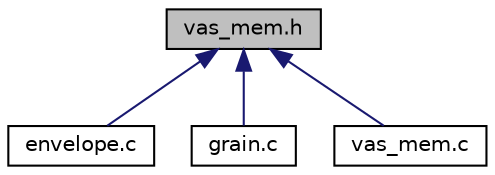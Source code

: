 digraph "vas_mem.h"
{
 // LATEX_PDF_SIZE
  edge [fontname="Helvetica",fontsize="10",labelfontname="Helvetica",labelfontsize="10"];
  node [fontname="Helvetica",fontsize="10",shape=record];
  Node1 [label="vas_mem.h",height=0.2,width=0.4,color="black", fillcolor="grey75", style="filled", fontcolor="black",tooltip="Utilties for dynamic memory allocation     Wrapper for memory allocation Max/MSP SDK suggests using t..."];
  Node1 -> Node2 [dir="back",color="midnightblue",fontsize="10",style="solid",fontname="Helvetica"];
  Node2 [label="envelope.c",height=0.2,width=0.4,color="black", fillcolor="white", style="filled",URL="$envelope_8c.html",tooltip="handles ADSR envelope calculations with grain windowing on MIDI input"];
  Node1 -> Node3 [dir="back",color="midnightblue",fontsize="10",style="solid",fontname="Helvetica"];
  Node3 [label="grain.c",height=0.2,width=0.4,color="black", fillcolor="white", style="filled",URL="$grain_8c.html",tooltip="handles grain creation"];
  Node1 -> Node4 [dir="back",color="midnightblue",fontsize="10",style="solid",fontname="Helvetica"];
  Node4 [label="vas_mem.c",height=0.2,width=0.4,color="black", fillcolor="white", style="filled",URL="$vas__mem_8c.html",tooltip="handles memory allocations"];
}
